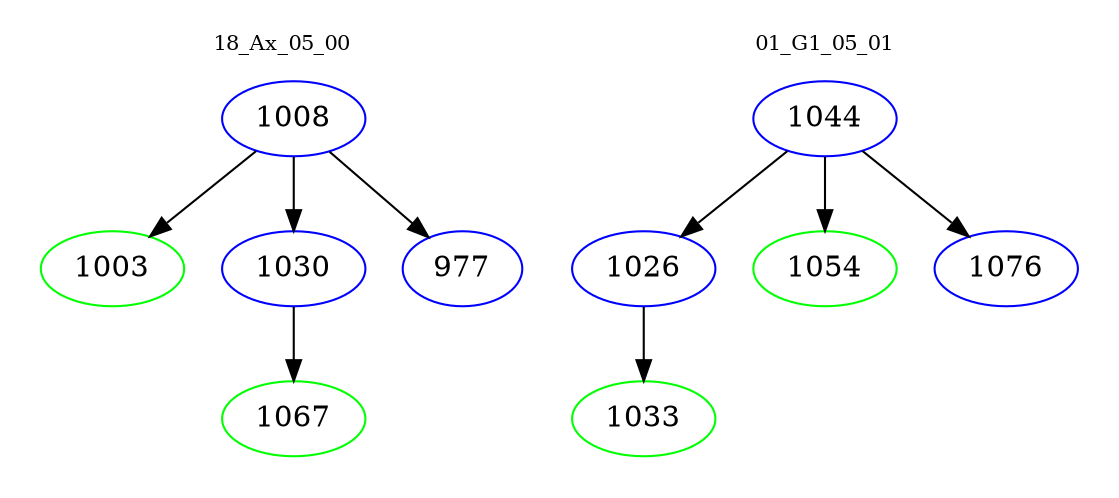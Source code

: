 digraph{
subgraph cluster_0 {
color = white
label = "18_Ax_05_00";
fontsize=10;
T0_1008 [label="1008", color="blue"]
T0_1008 -> T0_1003 [color="black"]
T0_1003 [label="1003", color="green"]
T0_1008 -> T0_1030 [color="black"]
T0_1030 [label="1030", color="blue"]
T0_1030 -> T0_1067 [color="black"]
T0_1067 [label="1067", color="green"]
T0_1008 -> T0_977 [color="black"]
T0_977 [label="977", color="blue"]
}
subgraph cluster_1 {
color = white
label = "01_G1_05_01";
fontsize=10;
T1_1044 [label="1044", color="blue"]
T1_1044 -> T1_1026 [color="black"]
T1_1026 [label="1026", color="blue"]
T1_1026 -> T1_1033 [color="black"]
T1_1033 [label="1033", color="green"]
T1_1044 -> T1_1054 [color="black"]
T1_1054 [label="1054", color="green"]
T1_1044 -> T1_1076 [color="black"]
T1_1076 [label="1076", color="blue"]
}
}
